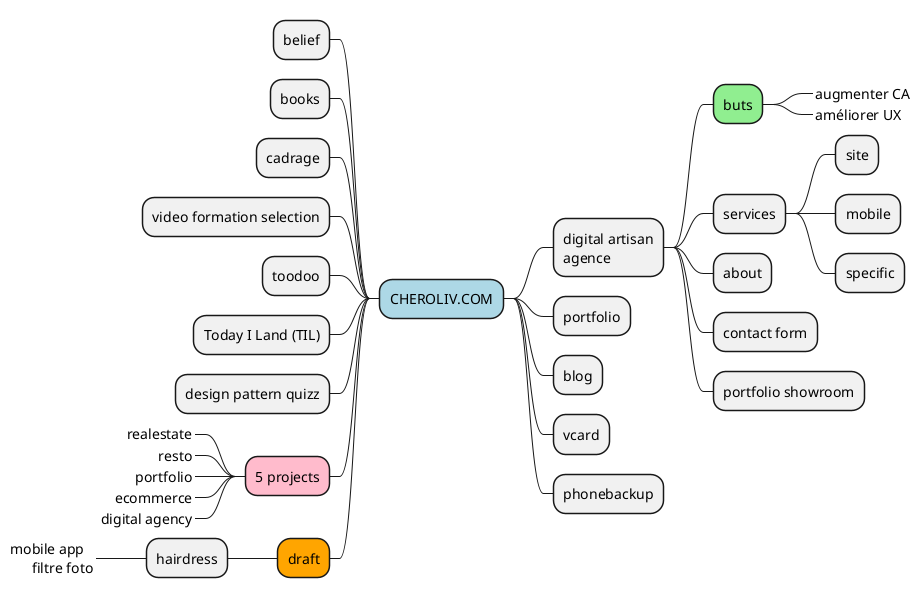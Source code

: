 @startmindmap
*[#lightblue] CHEROLIV.COM

**:digital artisan
agence;


***[#lightgreen] buts
****_  augmenter CA
****_  améliorer UX
*** services
**** site
**** mobile
**** specific
*** about
*** contact form
*** portfolio showroom
** portfolio
** blog
** vcard
** phonebackup

left side

** belief
** books
** cadrage
** video formation selection
** toodoo
** Today I Land (TIL)
** design pattern quizz
**[#FFBBCC] 5 projects
***_ realestate
***_ resto
***_ portfolio
***_ ecommerce
***_ digital agency
**[#Orange] draft
*** hairdress
****_:mobile app
      filtre foto;

@endmindmap